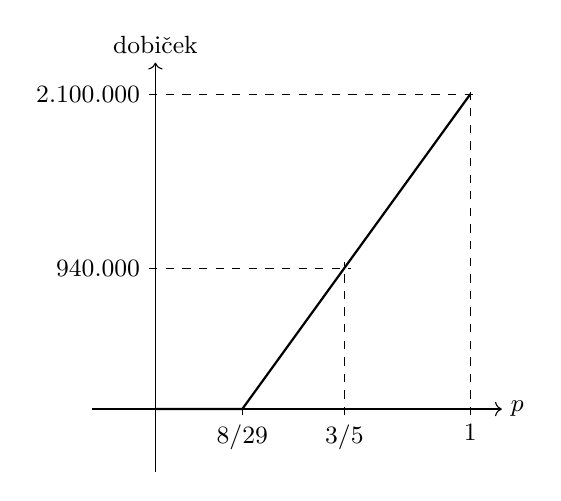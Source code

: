 \begin{tikzpicture}[scale=4]
\small

\draw[->] (-0.2,0) -- (1.1,0) node[right] {$p$};
\draw[->] (0,-0.2) -- (0,1.1) node[above] {dobiček};

\draw[thick] (0,0) -- (8/29,0) -- (1,1) {};

\draw[dashed] (8/29,-0.02) -- (8/29,0.02) node[below, at start] {$8/29$};
\draw[dashed] (0.6,-0.02) -- (0.6,9.4/21+0.02) node[below, at start] {$3/5$};
\draw[dashed] (1,-0.02) -- (1,1.02) node[below, at start] {$1$};

\draw[dashed] (-0.02,9.4/21) -- (0.62,9.4/21) node[left, at start] {$940.000 €$};
\draw[dashed] (-0.02,1) -- (1.02,1) node[left, at start] {$2.100.000 €$};

\end{tikzpicture}